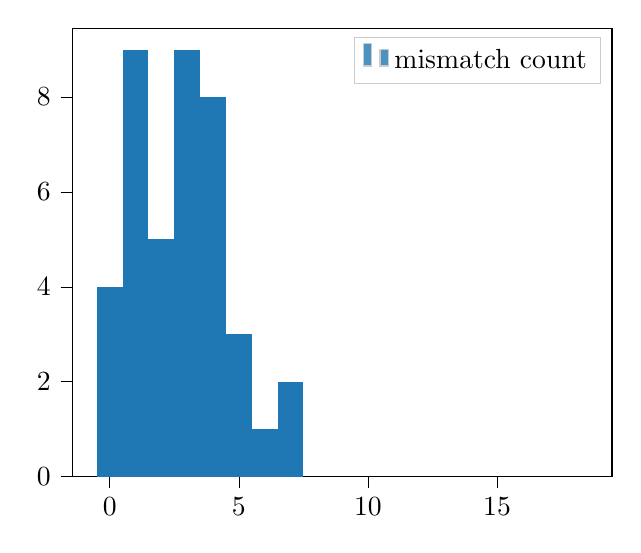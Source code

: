 % This file was created with tikzplotlib v0.10.1.
\begin{tikzpicture}

\definecolor{darkgray176}{RGB}{176,176,176}
\definecolor{lightgray204}{RGB}{204,204,204}
\definecolor{steelblue31119180}{RGB}{31,119,180}

\begin{axis}[
legend cell align={left},
legend style={fill opacity=0.8, draw opacity=1, text opacity=1, draw=lightgray204},
tick align=outside,
tick pos=left,
x grid style={darkgray176},
xmin=-1.45, xmax=19.45,
xtick style={color=black},
y grid style={darkgray176},
ymin=0, ymax=9.45,
ytick style={color=black}
]
\draw[draw=none,fill=steelblue31119180] (axis cs:-0.5,0) rectangle (axis cs:0.5,4);
\addlegendimage{ybar,ybar legend,draw=none,fill=steelblue31119180}
\addlegendentry{mismatch count}

\draw[draw=none,fill=steelblue31119180] (axis cs:0.5,0) rectangle (axis cs:1.5,9);
\draw[draw=none,fill=steelblue31119180] (axis cs:1.5,0) rectangle (axis cs:2.5,5);
\draw[draw=none,fill=steelblue31119180] (axis cs:2.5,0) rectangle (axis cs:3.5,9);
\draw[draw=none,fill=steelblue31119180] (axis cs:3.5,0) rectangle (axis cs:4.5,8);
\draw[draw=none,fill=steelblue31119180] (axis cs:4.5,0) rectangle (axis cs:5.5,3);
\draw[draw=none,fill=steelblue31119180] (axis cs:5.5,0) rectangle (axis cs:6.5,1);
\draw[draw=none,fill=steelblue31119180] (axis cs:6.5,0) rectangle (axis cs:7.5,2);
\draw[draw=none,fill=steelblue31119180] (axis cs:7.5,0) rectangle (axis cs:8.5,0);
\draw[draw=none,fill=steelblue31119180] (axis cs:8.5,0) rectangle (axis cs:9.5,0);
\draw[draw=none,fill=steelblue31119180] (axis cs:9.5,0) rectangle (axis cs:10.5,0);
\draw[draw=none,fill=steelblue31119180] (axis cs:10.5,0) rectangle (axis cs:11.5,0);
\draw[draw=none,fill=steelblue31119180] (axis cs:11.5,0) rectangle (axis cs:12.5,0);
\draw[draw=none,fill=steelblue31119180] (axis cs:12.5,0) rectangle (axis cs:13.5,0);
\draw[draw=none,fill=steelblue31119180] (axis cs:13.5,0) rectangle (axis cs:14.5,0);
\draw[draw=none,fill=steelblue31119180] (axis cs:14.5,0) rectangle (axis cs:15.5,0);
\draw[draw=none,fill=steelblue31119180] (axis cs:15.5,0) rectangle (axis cs:16.5,0);
\draw[draw=none,fill=steelblue31119180] (axis cs:16.5,0) rectangle (axis cs:17.5,0);
\draw[draw=none,fill=steelblue31119180] (axis cs:17.5,0) rectangle (axis cs:18.5,0);
\end{axis}

\end{tikzpicture}
